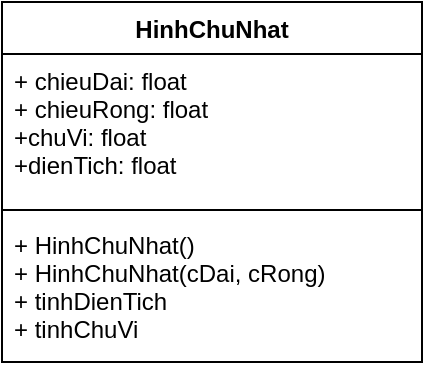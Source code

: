 <mxfile version="14.4.8" type="github">
  <diagram id="DDgjxQKJfiOhIVl6Hc1I" name="Page-1">
    <mxGraphModel dx="1038" dy="580" grid="1" gridSize="10" guides="1" tooltips="1" connect="1" arrows="1" fold="1" page="1" pageScale="1" pageWidth="827" pageHeight="1169" math="0" shadow="0">
      <root>
        <mxCell id="0" />
        <mxCell id="1" parent="0" />
        <mxCell id="NWw4KDLJ7gm6kiCqfz8Z-1" value="HinhChuNhat" style="swimlane;fontStyle=1;align=center;verticalAlign=top;childLayout=stackLayout;horizontal=1;startSize=26;horizontalStack=0;resizeParent=1;resizeParentMax=0;resizeLast=0;collapsible=1;marginBottom=0;" vertex="1" parent="1">
          <mxGeometry x="280" y="140" width="210" height="180" as="geometry" />
        </mxCell>
        <mxCell id="NWw4KDLJ7gm6kiCqfz8Z-2" value="+ chieuDai: float&#xa;+ chieuRong: float&#xa;+chuVi: float&#xa;+dienTich: float" style="text;strokeColor=none;fillColor=none;align=left;verticalAlign=top;spacingLeft=4;spacingRight=4;overflow=hidden;rotatable=0;points=[[0,0.5],[1,0.5]];portConstraint=eastwest;" vertex="1" parent="NWw4KDLJ7gm6kiCqfz8Z-1">
          <mxGeometry y="26" width="210" height="74" as="geometry" />
        </mxCell>
        <mxCell id="NWw4KDLJ7gm6kiCqfz8Z-3" value="" style="line;strokeWidth=1;fillColor=none;align=left;verticalAlign=middle;spacingTop=-1;spacingLeft=3;spacingRight=3;rotatable=0;labelPosition=right;points=[];portConstraint=eastwest;" vertex="1" parent="NWw4KDLJ7gm6kiCqfz8Z-1">
          <mxGeometry y="100" width="210" height="8" as="geometry" />
        </mxCell>
        <mxCell id="NWw4KDLJ7gm6kiCqfz8Z-4" value="+ HinhChuNhat()&#xa;+ HinhChuNhat(cDai, cRong)&#xa;+ tinhDienTich&#xa;+ tinhChuVi" style="text;strokeColor=none;fillColor=none;align=left;verticalAlign=top;spacingLeft=4;spacingRight=4;overflow=hidden;rotatable=0;points=[[0,0.5],[1,0.5]];portConstraint=eastwest;" vertex="1" parent="NWw4KDLJ7gm6kiCqfz8Z-1">
          <mxGeometry y="108" width="210" height="72" as="geometry" />
        </mxCell>
      </root>
    </mxGraphModel>
  </diagram>
</mxfile>

